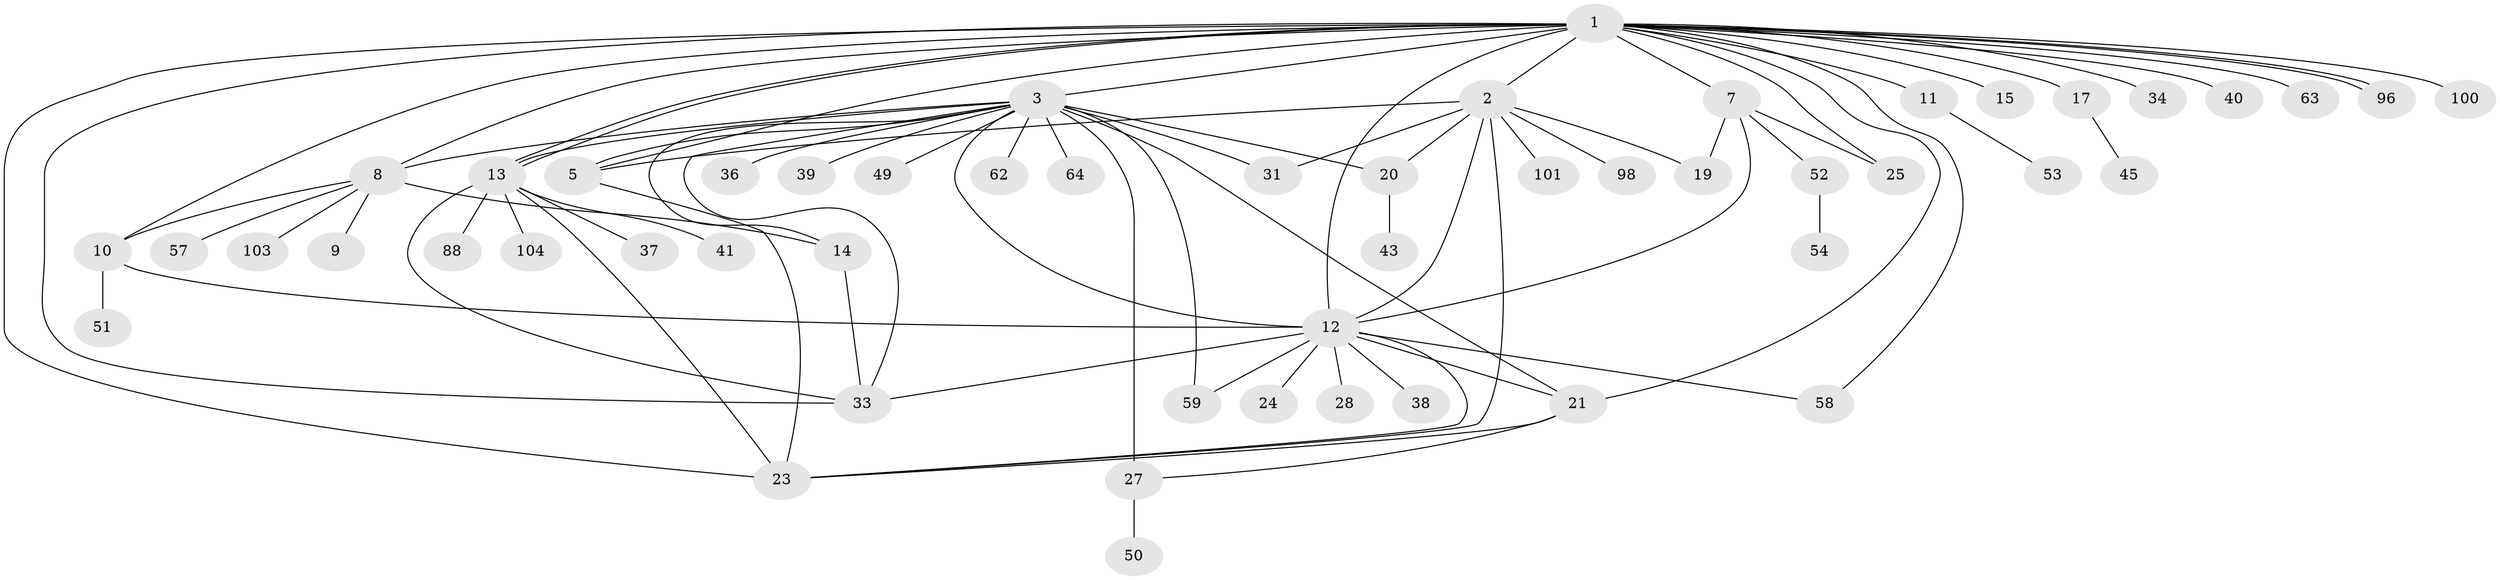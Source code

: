 // original degree distribution, {26: 0.009615384615384616, 9: 0.019230769230769232, 13: 0.009615384615384616, 1: 0.47115384615384615, 5: 0.038461538461538464, 6: 0.038461538461538464, 8: 0.009615384615384616, 3: 0.09615384615384616, 2: 0.23076923076923078, 10: 0.009615384615384616, 7: 0.009615384615384616, 11: 0.009615384615384616, 4: 0.04807692307692308}
// Generated by graph-tools (version 1.1) at 2025/14/03/09/25 04:14:26]
// undirected, 52 vertices, 81 edges
graph export_dot {
graph [start="1"]
  node [color=gray90,style=filled];
  1;
  2;
  3 [super="+29+6+80+97+93+4"];
  5;
  7 [super="+55"];
  8 [super="+56+78"];
  9;
  10 [super="+72"];
  11;
  12 [super="+16+67+75+94+91+26+18"];
  13;
  14;
  15;
  17;
  19;
  20 [super="+30"];
  21 [super="+73+65"];
  23 [super="+35+71"];
  24;
  25 [super="+81"];
  27 [super="+47+83"];
  28;
  31;
  33 [super="+92"];
  34;
  36;
  37;
  38;
  39;
  40;
  41;
  43;
  45;
  49;
  50 [super="+84"];
  51;
  52;
  53 [super="+70+61"];
  54 [super="+99+90"];
  57;
  58;
  59;
  62;
  63 [super="+66"];
  64;
  88;
  96;
  98;
  100;
  101;
  103;
  104;
  1 -- 2;
  1 -- 3 [weight=3];
  1 -- 5;
  1 -- 7;
  1 -- 8;
  1 -- 11;
  1 -- 13;
  1 -- 13;
  1 -- 15;
  1 -- 17;
  1 -- 21;
  1 -- 25;
  1 -- 33;
  1 -- 34;
  1 -- 40;
  1 -- 58;
  1 -- 63;
  1 -- 96;
  1 -- 96;
  1 -- 100;
  1 -- 10;
  1 -- 12 [weight=2];
  1 -- 23;
  2 -- 5;
  2 -- 12;
  2 -- 19;
  2 -- 20;
  2 -- 23;
  2 -- 31;
  2 -- 98;
  2 -- 101;
  3 -- 14;
  3 -- 27 [weight=3];
  3 -- 31 [weight=2];
  3 -- 12 [weight=2];
  3 -- 59;
  3 -- 62;
  3 -- 64;
  3 -- 36;
  3 -- 5;
  3 -- 39;
  3 -- 8 [weight=2];
  3 -- 13;
  3 -- 49;
  3 -- 21;
  3 -- 33;
  3 -- 20;
  5 -- 23 [weight=2];
  7 -- 19;
  7 -- 52;
  7 -- 25;
  7 -- 12;
  8 -- 9;
  8 -- 10;
  8 -- 57;
  8 -- 103;
  8 -- 14;
  10 -- 51;
  10 -- 12;
  11 -- 53;
  12 -- 24;
  12 -- 21;
  12 -- 58;
  12 -- 33;
  12 -- 38;
  12 -- 59;
  12 -- 28;
  12 -- 23;
  13 -- 33;
  13 -- 37;
  13 -- 41;
  13 -- 88;
  13 -- 104;
  13 -- 23;
  14 -- 33;
  17 -- 45;
  20 -- 43;
  21 -- 27;
  21 -- 23;
  27 -- 50;
  52 -- 54;
}
